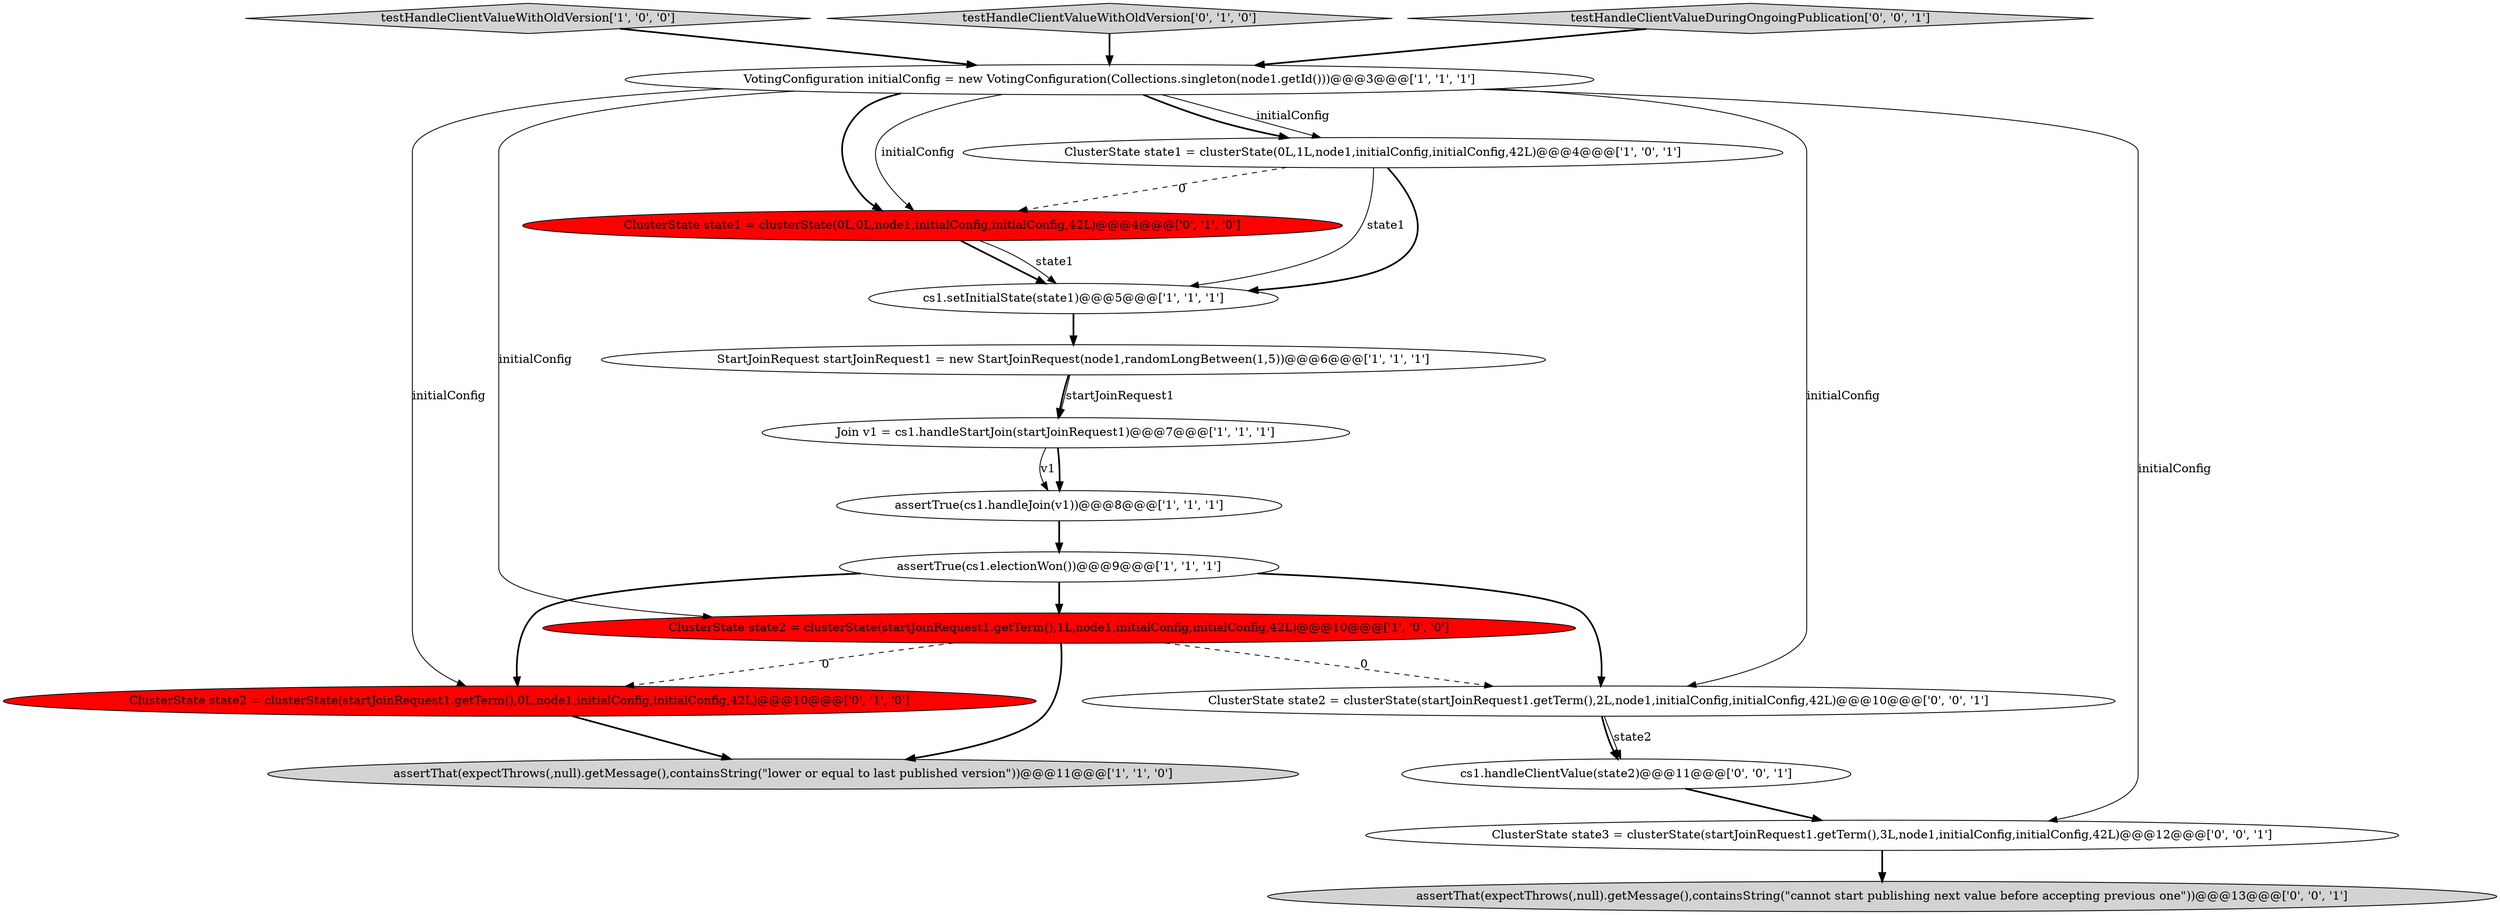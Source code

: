digraph {
7 [style = filled, label = "ClusterState state1 = clusterState(0L,1L,node1,initialConfig,initialConfig,42L)@@@4@@@['1', '0', '1']", fillcolor = white, shape = ellipse image = "AAA0AAABBB1BBB"];
3 [style = filled, label = "VotingConfiguration initialConfig = new VotingConfiguration(Collections.singleton(node1.getId()))@@@3@@@['1', '1', '1']", fillcolor = white, shape = ellipse image = "AAA0AAABBB1BBB"];
8 [style = filled, label = "assertTrue(cs1.electionWon())@@@9@@@['1', '1', '1']", fillcolor = white, shape = ellipse image = "AAA0AAABBB1BBB"];
17 [style = filled, label = "assertThat(expectThrows(,null).getMessage(),containsString(\"cannot start publishing next value before accepting previous one\"))@@@13@@@['0', '0', '1']", fillcolor = lightgray, shape = ellipse image = "AAA0AAABBB3BBB"];
2 [style = filled, label = "assertThat(expectThrows(,null).getMessage(),containsString(\"lower or equal to last published version\"))@@@11@@@['1', '1', '0']", fillcolor = lightgray, shape = ellipse image = "AAA0AAABBB1BBB"];
12 [style = filled, label = "ClusterState state1 = clusterState(0L,0L,node1,initialConfig,initialConfig,42L)@@@4@@@['0', '1', '0']", fillcolor = red, shape = ellipse image = "AAA1AAABBB2BBB"];
9 [style = filled, label = "testHandleClientValueWithOldVersion['1', '0', '0']", fillcolor = lightgray, shape = diamond image = "AAA0AAABBB1BBB"];
1 [style = filled, label = "ClusterState state2 = clusterState(startJoinRequest1.getTerm(),1L,node1,initialConfig,initialConfig,42L)@@@10@@@['1', '0', '0']", fillcolor = red, shape = ellipse image = "AAA1AAABBB1BBB"];
10 [style = filled, label = "testHandleClientValueWithOldVersion['0', '1', '0']", fillcolor = lightgray, shape = diamond image = "AAA0AAABBB2BBB"];
14 [style = filled, label = "ClusterState state3 = clusterState(startJoinRequest1.getTerm(),3L,node1,initialConfig,initialConfig,42L)@@@12@@@['0', '0', '1']", fillcolor = white, shape = ellipse image = "AAA0AAABBB3BBB"];
6 [style = filled, label = "Join v1 = cs1.handleStartJoin(startJoinRequest1)@@@7@@@['1', '1', '1']", fillcolor = white, shape = ellipse image = "AAA0AAABBB1BBB"];
16 [style = filled, label = "ClusterState state2 = clusterState(startJoinRequest1.getTerm(),2L,node1,initialConfig,initialConfig,42L)@@@10@@@['0', '0', '1']", fillcolor = white, shape = ellipse image = "AAA0AAABBB3BBB"];
11 [style = filled, label = "ClusterState state2 = clusterState(startJoinRequest1.getTerm(),0L,node1,initialConfig,initialConfig,42L)@@@10@@@['0', '1', '0']", fillcolor = red, shape = ellipse image = "AAA1AAABBB2BBB"];
5 [style = filled, label = "StartJoinRequest startJoinRequest1 = new StartJoinRequest(node1,randomLongBetween(1,5))@@@6@@@['1', '1', '1']", fillcolor = white, shape = ellipse image = "AAA0AAABBB1BBB"];
4 [style = filled, label = "cs1.setInitialState(state1)@@@5@@@['1', '1', '1']", fillcolor = white, shape = ellipse image = "AAA0AAABBB1BBB"];
0 [style = filled, label = "assertTrue(cs1.handleJoin(v1))@@@8@@@['1', '1', '1']", fillcolor = white, shape = ellipse image = "AAA0AAABBB1BBB"];
15 [style = filled, label = "cs1.handleClientValue(state2)@@@11@@@['0', '0', '1']", fillcolor = white, shape = ellipse image = "AAA0AAABBB3BBB"];
13 [style = filled, label = "testHandleClientValueDuringOngoingPublication['0', '0', '1']", fillcolor = lightgray, shape = diamond image = "AAA0AAABBB3BBB"];
16->15 [style = solid, label="state2"];
8->16 [style = bold, label=""];
16->15 [style = bold, label=""];
3->7 [style = solid, label="initialConfig"];
15->14 [style = bold, label=""];
10->3 [style = bold, label=""];
14->17 [style = bold, label=""];
6->0 [style = bold, label=""];
7->4 [style = bold, label=""];
3->12 [style = bold, label=""];
5->6 [style = solid, label="startJoinRequest1"];
11->2 [style = bold, label=""];
8->1 [style = bold, label=""];
5->6 [style = bold, label=""];
13->3 [style = bold, label=""];
12->4 [style = bold, label=""];
3->7 [style = bold, label=""];
1->11 [style = dashed, label="0"];
1->16 [style = dashed, label="0"];
3->11 [style = solid, label="initialConfig"];
3->12 [style = solid, label="initialConfig"];
7->4 [style = solid, label="state1"];
0->8 [style = bold, label=""];
3->14 [style = solid, label="initialConfig"];
12->4 [style = solid, label="state1"];
3->1 [style = solid, label="initialConfig"];
7->12 [style = dashed, label="0"];
9->3 [style = bold, label=""];
1->2 [style = bold, label=""];
3->16 [style = solid, label="initialConfig"];
6->0 [style = solid, label="v1"];
8->11 [style = bold, label=""];
4->5 [style = bold, label=""];
}
